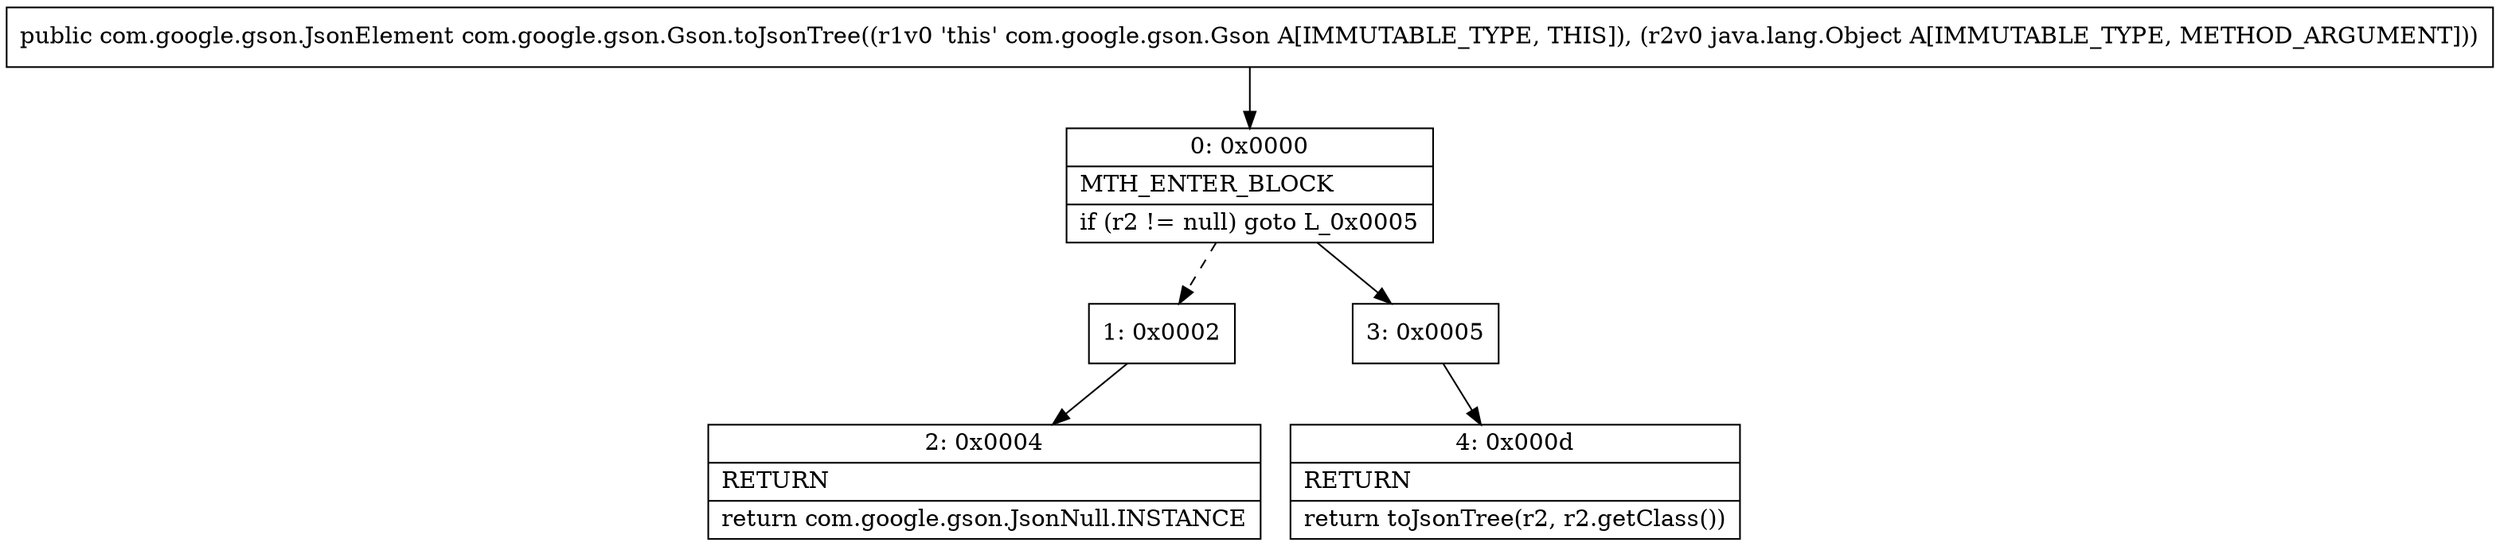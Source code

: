 digraph "CFG forcom.google.gson.Gson.toJsonTree(Ljava\/lang\/Object;)Lcom\/google\/gson\/JsonElement;" {
Node_0 [shape=record,label="{0\:\ 0x0000|MTH_ENTER_BLOCK\l|if (r2 != null) goto L_0x0005\l}"];
Node_1 [shape=record,label="{1\:\ 0x0002}"];
Node_2 [shape=record,label="{2\:\ 0x0004|RETURN\l|return com.google.gson.JsonNull.INSTANCE\l}"];
Node_3 [shape=record,label="{3\:\ 0x0005}"];
Node_4 [shape=record,label="{4\:\ 0x000d|RETURN\l|return toJsonTree(r2, r2.getClass())\l}"];
MethodNode[shape=record,label="{public com.google.gson.JsonElement com.google.gson.Gson.toJsonTree((r1v0 'this' com.google.gson.Gson A[IMMUTABLE_TYPE, THIS]), (r2v0 java.lang.Object A[IMMUTABLE_TYPE, METHOD_ARGUMENT])) }"];
MethodNode -> Node_0;
Node_0 -> Node_1[style=dashed];
Node_0 -> Node_3;
Node_1 -> Node_2;
Node_3 -> Node_4;
}

